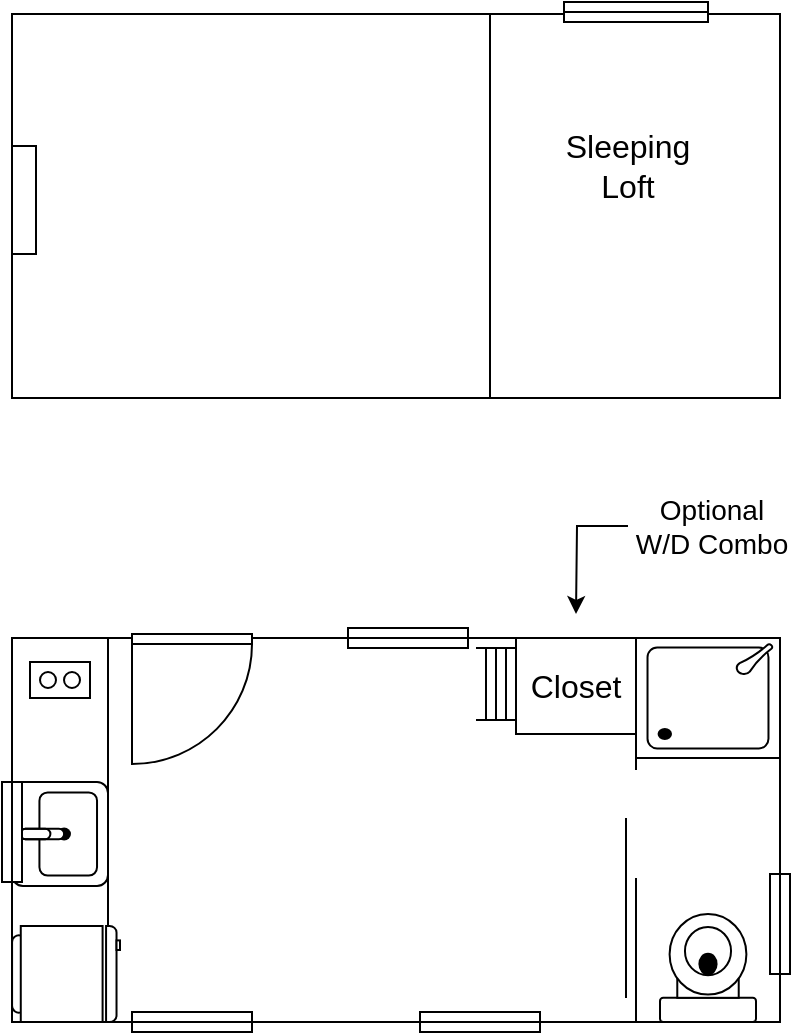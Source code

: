 <mxfile version="12.1.3" type="github" pages="1">
  <diagram id="SGxn4rbbf4xmvFjjaIz-" name="Page-1">
    <mxGraphModel dx="782" dy="433" grid="1" gridSize="6" guides="1" tooltips="1" connect="1" arrows="1" fold="1" page="1" pageScale="1" pageWidth="1100" pageHeight="850" math="0" shadow="0">
      <root>
        <mxCell id="0"/>
        <mxCell id="1" parent="0"/>
        <mxCell id="rbb1ejAeYVXkkltf7h_X-2" value="" style="rounded=0;whiteSpace=wrap;html=1;" vertex="1" parent="1">
          <mxGeometry x="168" y="360" width="384" height="192" as="geometry"/>
        </mxCell>
        <mxCell id="rbb1ejAeYVXkkltf7h_X-10" value="" style="rounded=0;whiteSpace=wrap;html=1;strokeWidth=1;direction=south;" vertex="1" parent="1">
          <mxGeometry x="168" y="360" width="48" height="192" as="geometry"/>
        </mxCell>
        <mxCell id="rbb1ejAeYVXkkltf7h_X-1" value="" style="rounded=0;whiteSpace=wrap;html=1;" vertex="1" parent="1">
          <mxGeometry x="168" y="48" width="384" height="192" as="geometry"/>
        </mxCell>
        <mxCell id="rbb1ejAeYVXkkltf7h_X-3" value="" style="line;strokeWidth=1;direction=south;html=1;" vertex="1" parent="1">
          <mxGeometry x="402" y="48" width="10" height="192" as="geometry"/>
        </mxCell>
        <mxCell id="rbb1ejAeYVXkkltf7h_X-4" value="" style="verticalLabelPosition=bottom;html=1;verticalAlign=top;align=center;shape=mxgraph.floorplan.window;fillColor=#ffffff;strokeWidth=1;" vertex="1" parent="1">
          <mxGeometry x="444" y="42" width="72" height="10" as="geometry"/>
        </mxCell>
        <mxCell id="rbb1ejAeYVXkkltf7h_X-5" value="" style="rounded=0;whiteSpace=wrap;html=1;strokeWidth=1;" vertex="1" parent="1">
          <mxGeometry x="168" y="114" width="12" height="54" as="geometry"/>
        </mxCell>
        <mxCell id="rbb1ejAeYVXkkltf7h_X-7" value="&lt;font style=&quot;font-size: 16px&quot;&gt;Sleeping Loft&lt;/font&gt;" style="text;html=1;strokeColor=none;fillColor=none;align=center;verticalAlign=middle;whiteSpace=wrap;rounded=0;" vertex="1" parent="1">
          <mxGeometry x="456" y="114" width="40" height="20" as="geometry"/>
        </mxCell>
        <mxCell id="rbb1ejAeYVXkkltf7h_X-8" value="" style="verticalLabelPosition=bottom;html=1;verticalAlign=top;align=center;shape=mxgraph.floorplan.refrigerator;strokeWidth=1;direction=north;" vertex="1" parent="1">
          <mxGeometry x="168" y="504" width="54" height="48" as="geometry"/>
        </mxCell>
        <mxCell id="rbb1ejAeYVXkkltf7h_X-9" value="" style="verticalLabelPosition=bottom;html=1;verticalAlign=top;align=center;shape=mxgraph.floorplan.sink_2;strokeWidth=1;direction=north;" vertex="1" parent="1">
          <mxGeometry x="168" y="432" width="48" height="52" as="geometry"/>
        </mxCell>
        <mxCell id="rbb1ejAeYVXkkltf7h_X-11" value="" style="rounded=0;whiteSpace=wrap;html=1;strokeWidth=1;" vertex="1" parent="1">
          <mxGeometry x="177" y="372" width="30" height="18" as="geometry"/>
        </mxCell>
        <mxCell id="rbb1ejAeYVXkkltf7h_X-12" value="" style="ellipse;whiteSpace=wrap;html=1;aspect=fixed;strokeWidth=1;" vertex="1" parent="1">
          <mxGeometry x="182" y="377" width="8" height="8" as="geometry"/>
        </mxCell>
        <mxCell id="rbb1ejAeYVXkkltf7h_X-13" value="" style="ellipse;whiteSpace=wrap;html=1;aspect=fixed;strokeWidth=1;" vertex="1" parent="1">
          <mxGeometry x="194" y="377" width="8" height="8" as="geometry"/>
        </mxCell>
        <mxCell id="rbb1ejAeYVXkkltf7h_X-17" value="" style="verticalLabelPosition=bottom;html=1;verticalAlign=top;align=center;shape=mxgraph.floorplan.doorLeft;aspect=fixed;strokeWidth=1;" vertex="1" parent="1">
          <mxGeometry x="228" y="358" width="60" height="64" as="geometry"/>
        </mxCell>
        <mxCell id="rbb1ejAeYVXkkltf7h_X-18" value="" style="verticalLabelPosition=bottom;html=1;verticalAlign=top;align=center;shape=mxgraph.floorplan.window;fillColor=#ffffff;strokeWidth=1;" vertex="1" parent="1">
          <mxGeometry x="336" y="355" width="60" height="10" as="geometry"/>
        </mxCell>
        <mxCell id="rbb1ejAeYVXkkltf7h_X-19" value="" style="verticalLabelPosition=bottom;html=1;verticalAlign=top;align=center;shape=mxgraph.floorplan.window;fillColor=#ffffff;strokeWidth=1;" vertex="1" parent="1">
          <mxGeometry x="372" y="547" width="60" height="10" as="geometry"/>
        </mxCell>
        <mxCell id="rbb1ejAeYVXkkltf7h_X-20" value="" style="verticalLabelPosition=bottom;html=1;verticalAlign=top;align=center;shape=mxgraph.floorplan.window;fillColor=#ffffff;strokeWidth=1;" vertex="1" parent="1">
          <mxGeometry x="228" y="547" width="60" height="10" as="geometry"/>
        </mxCell>
        <mxCell id="rbb1ejAeYVXkkltf7h_X-21" value="" style="line;strokeWidth=1;direction=south;html=1;" vertex="1" parent="1">
          <mxGeometry x="475" y="360" width="10" height="66" as="geometry"/>
        </mxCell>
        <mxCell id="rbb1ejAeYVXkkltf7h_X-22" value="" style="verticalLabelPosition=bottom;html=1;verticalAlign=top;align=center;shape=mxgraph.floorplan.shower;strokeWidth=1;" vertex="1" parent="1">
          <mxGeometry x="480" y="360" width="72" height="60" as="geometry"/>
        </mxCell>
        <mxCell id="rbb1ejAeYVXkkltf7h_X-23" value="" style="line;strokeWidth=1;direction=south;html=1;" vertex="1" parent="1">
          <mxGeometry x="475" y="480" width="10" height="72" as="geometry"/>
        </mxCell>
        <mxCell id="rbb1ejAeYVXkkltf7h_X-24" value="" style="verticalLabelPosition=bottom;html=1;verticalAlign=top;align=center;shape=mxgraph.floorplan.window;fillColor=#ffffff;strokeWidth=1;direction=south;" vertex="1" parent="1">
          <mxGeometry x="163" y="432" width="10" height="50" as="geometry"/>
        </mxCell>
        <mxCell id="rbb1ejAeYVXkkltf7h_X-25" value="" style="verticalLabelPosition=bottom;html=1;verticalAlign=top;align=center;shape=mxgraph.floorplan.window;fillColor=#ffffff;strokeWidth=1;direction=south;" vertex="1" parent="1">
          <mxGeometry x="547" y="478" width="10" height="50" as="geometry"/>
        </mxCell>
        <mxCell id="rbb1ejAeYVXkkltf7h_X-26" value="" style="verticalLabelPosition=bottom;html=1;verticalAlign=top;align=center;shape=mxgraph.floorplan.toilet;strokeWidth=1;direction=west;" vertex="1" parent="1">
          <mxGeometry x="492" y="498" width="48" height="54" as="geometry"/>
        </mxCell>
        <mxCell id="rbb1ejAeYVXkkltf7h_X-27" value="" style="line;strokeWidth=1;direction=south;html=1;" vertex="1" parent="1">
          <mxGeometry x="470" y="450" width="10" height="90" as="geometry"/>
        </mxCell>
        <mxCell id="rbb1ejAeYVXkkltf7h_X-28" value="" style="rounded=0;whiteSpace=wrap;html=1;strokeWidth=1;" vertex="1" parent="1">
          <mxGeometry x="420" y="360" width="60" height="48" as="geometry"/>
        </mxCell>
        <mxCell id="rbb1ejAeYVXkkltf7h_X-29" value="" style="verticalLabelPosition=bottom;html=1;verticalAlign=top;align=center;shape=mxgraph.floorplan.window;fillColor=#ffffff;strokeWidth=1;direction=south;" vertex="1" parent="1">
          <mxGeometry x="410" y="365" width="10" height="36" as="geometry"/>
        </mxCell>
        <mxCell id="rbb1ejAeYVXkkltf7h_X-30" value="" style="verticalLabelPosition=bottom;html=1;verticalAlign=top;align=center;shape=mxgraph.floorplan.window;fillColor=#ffffff;strokeWidth=1;direction=south;" vertex="1" parent="1">
          <mxGeometry x="405" y="365" width="10" height="36" as="geometry"/>
        </mxCell>
        <mxCell id="rbb1ejAeYVXkkltf7h_X-31" value="" style="line;strokeWidth=1;html=1;" vertex="1" parent="1">
          <mxGeometry x="400" y="360" width="20" height="10" as="geometry"/>
        </mxCell>
        <mxCell id="rbb1ejAeYVXkkltf7h_X-32" value="" style="line;strokeWidth=1;html=1;" vertex="1" parent="1">
          <mxGeometry x="400" y="396" width="20" height="10" as="geometry"/>
        </mxCell>
        <mxCell id="rbb1ejAeYVXkkltf7h_X-33" value="&lt;font style=&quot;font-size: 16px&quot;&gt;Closet&lt;/font&gt;" style="text;html=1;strokeColor=none;fillColor=none;align=center;verticalAlign=middle;whiteSpace=wrap;rounded=0;" vertex="1" parent="1">
          <mxGeometry x="430" y="374" width="40" height="20" as="geometry"/>
        </mxCell>
        <mxCell id="rbb1ejAeYVXkkltf7h_X-37" style="edgeStyle=orthogonalEdgeStyle;rounded=0;orthogonalLoop=1;jettySize=auto;html=1;" edge="1" parent="1" source="rbb1ejAeYVXkkltf7h_X-34">
          <mxGeometry relative="1" as="geometry">
            <mxPoint x="450" y="348" as="targetPoint"/>
          </mxGeometry>
        </mxCell>
        <mxCell id="rbb1ejAeYVXkkltf7h_X-34" value="&lt;font style=&quot;font-size: 14px&quot;&gt;Optional W/D Combo&lt;/font&gt;" style="text;html=1;strokeColor=none;fillColor=none;align=center;verticalAlign=middle;whiteSpace=wrap;rounded=0;" vertex="1" parent="1">
          <mxGeometry x="476" y="294" width="84" height="20" as="geometry"/>
        </mxCell>
      </root>
    </mxGraphModel>
  </diagram>
</mxfile>
